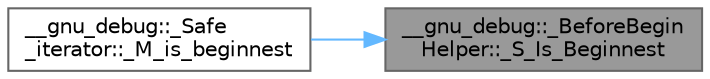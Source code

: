 digraph "__gnu_debug::_BeforeBeginHelper::_S_Is_Beginnest"
{
 // LATEX_PDF_SIZE
  bgcolor="transparent";
  edge [fontname=Helvetica,fontsize=10,labelfontname=Helvetica,labelfontsize=10];
  node [fontname=Helvetica,fontsize=10,shape=box,height=0.2,width=0.4];
  rankdir="RL";
  Node1 [id="Node000001",label="__gnu_debug::_BeforeBegin\lHelper::_S_Is_Beginnest",height=0.2,width=0.4,color="gray40", fillcolor="grey60", style="filled", fontcolor="black",tooltip=" "];
  Node1 -> Node2 [id="edge1_Node000001_Node000002",dir="back",color="steelblue1",style="solid",tooltip=" "];
  Node2 [id="Node000002",label="__gnu_debug::_Safe\l_iterator::_M_is_beginnest",height=0.2,width=0.4,color="grey40", fillcolor="white", style="filled",URL="$class____gnu__debug_1_1___safe__iterator.html#a8150f9d08a7b921758b2e1b59263c733",tooltip=" "];
}
